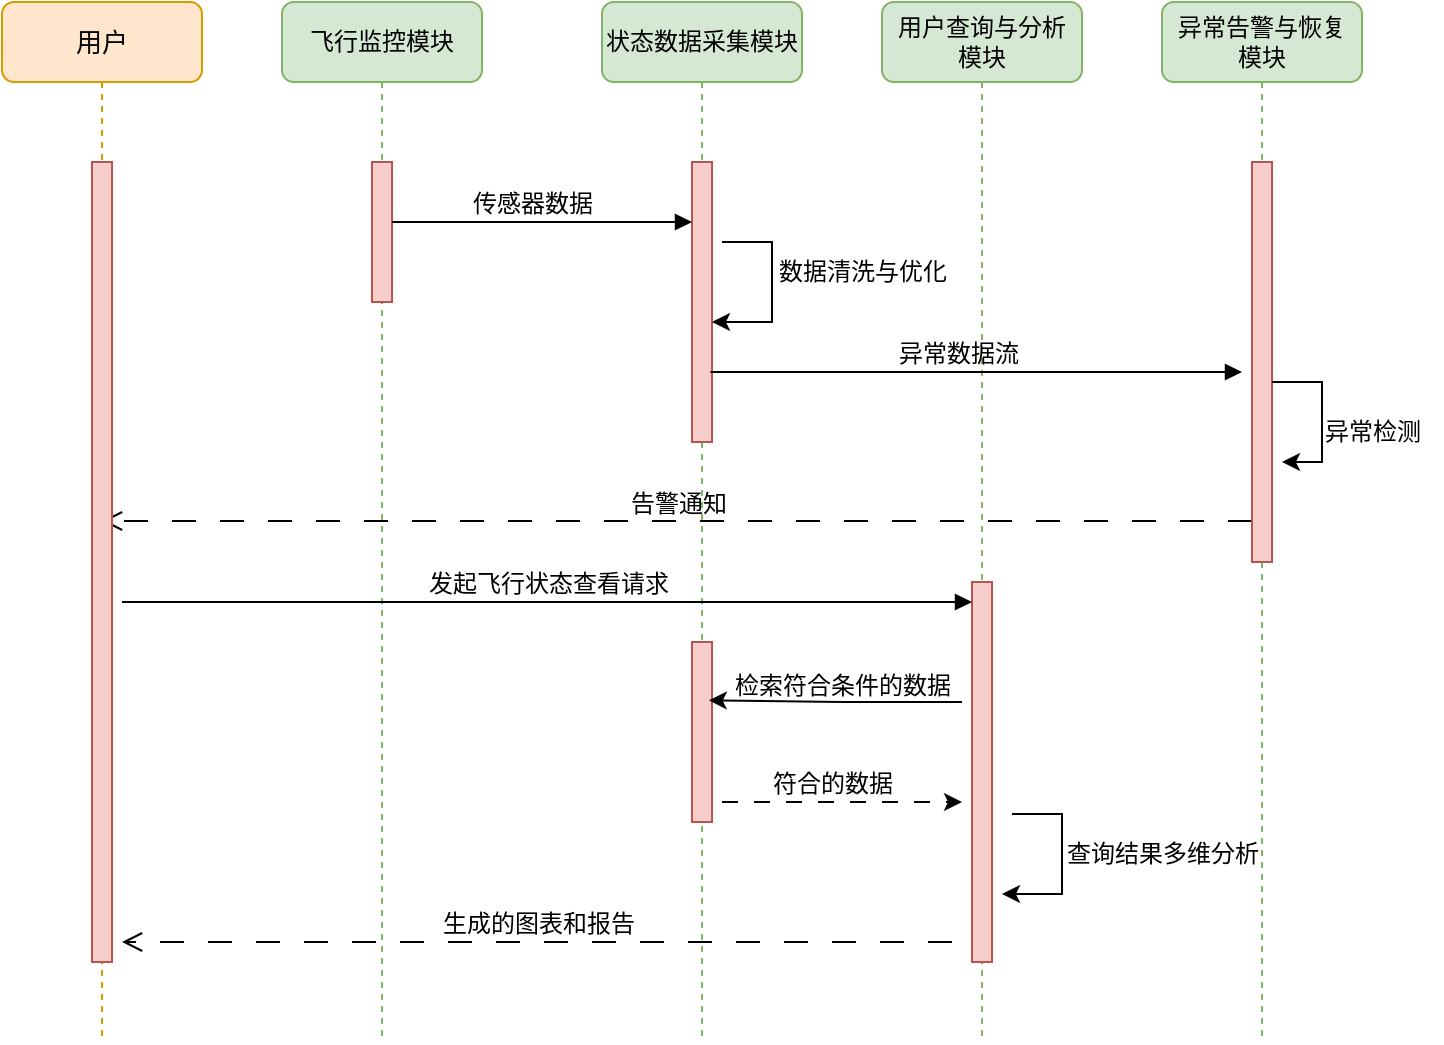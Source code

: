 <mxfile version="26.0.2">
  <diagram name="Page-1" id="sjYibn3fDWREO6SPm-w_">
    <mxGraphModel dx="1794" dy="853" grid="1" gridSize="10" guides="1" tooltips="1" connect="1" arrows="1" fold="1" page="1" pageScale="1" pageWidth="827" pageHeight="1169" math="0" shadow="0">
      <root>
        <mxCell id="0" />
        <mxCell id="1" parent="0" />
        <mxCell id="uq_grt6JQqKApgTmWYCJ-1" value="飞行监控模块" style="shape=umlLifeline;perimeter=lifelinePerimeter;whiteSpace=wrap;html=1;container=1;collapsible=0;recursiveResize=0;outlineConnect=0;rounded=1;shadow=0;comic=0;labelBackgroundColor=none;strokeWidth=1;fontFamily=Verdana;fontSize=12;align=center;fillColor=#d5e8d4;strokeColor=#82b366;" parent="1" vertex="1">
          <mxGeometry x="180" y="40" width="100" height="520" as="geometry" />
        </mxCell>
        <mxCell id="uq_grt6JQqKApgTmWYCJ-2" value="" style="html=1;points=[];perimeter=orthogonalPerimeter;rounded=0;shadow=0;comic=0;labelBackgroundColor=none;strokeWidth=1;fontFamily=Verdana;fontSize=12;align=center;fillColor=#f8cecc;strokeColor=#b85450;" parent="uq_grt6JQqKApgTmWYCJ-1" vertex="1">
          <mxGeometry x="45" y="80" width="10" height="70" as="geometry" />
        </mxCell>
        <mxCell id="uq_grt6JQqKApgTmWYCJ-5" value="状态数据采集&lt;span style=&quot;background-color: transparent; color: light-dark(rgb(0, 0, 0), rgb(255, 255, 255));&quot;&gt;模块&lt;/span&gt;" style="shape=umlLifeline;perimeter=lifelinePerimeter;whiteSpace=wrap;html=1;container=1;collapsible=0;recursiveResize=0;outlineConnect=0;rounded=1;shadow=0;comic=0;labelBackgroundColor=none;strokeWidth=1;fontFamily=Verdana;fontSize=12;align=center;fillColor=#d5e8d4;strokeColor=#82b366;" parent="1" vertex="1">
          <mxGeometry x="340" y="40" width="100" height="520" as="geometry" />
        </mxCell>
        <mxCell id="uq_grt6JQqKApgTmWYCJ-6" value="" style="html=1;points=[];perimeter=orthogonalPerimeter;rounded=0;shadow=0;comic=0;labelBackgroundColor=none;strokeWidth=1;fontFamily=Verdana;fontSize=12;align=center;fillColor=#f8cecc;strokeColor=#b85450;" parent="uq_grt6JQqKApgTmWYCJ-5" vertex="1">
          <mxGeometry x="45" y="80" width="10" height="140" as="geometry" />
        </mxCell>
        <mxCell id="uq_grt6JQqKApgTmWYCJ-7" value="" style="endArrow=classic;html=1;rounded=0;" parent="uq_grt6JQqKApgTmWYCJ-5" edge="1">
          <mxGeometry width="50" height="50" relative="1" as="geometry">
            <mxPoint x="60" y="120" as="sourcePoint" />
            <mxPoint x="55" y="160" as="targetPoint" />
            <Array as="points">
              <mxPoint x="85" y="120" />
              <mxPoint x="85" y="160" />
            </Array>
          </mxGeometry>
        </mxCell>
        <mxCell id="uq_grt6JQqKApgTmWYCJ-25" value="告警通知" style="html=1;verticalAlign=bottom;endArrow=open;dashed=1;endSize=8;labelBackgroundColor=none;fontFamily=Verdana;fontSize=12;edgeStyle=elbowEdgeStyle;elbow=vertical;dashPattern=12 12;" parent="uq_grt6JQqKApgTmWYCJ-5" edge="1">
          <mxGeometry x="-0.001" relative="1" as="geometry">
            <mxPoint x="-250" y="259.5" as="targetPoint" />
            <Array as="points">
              <mxPoint x="-175" y="259.5" />
              <mxPoint x="-145" y="259.5" />
            </Array>
            <mxPoint x="325" y="259.5" as="sourcePoint" />
            <mxPoint as="offset" />
          </mxGeometry>
        </mxCell>
        <mxCell id="uq_grt6JQqKApgTmWYCJ-30" value="" style="html=1;points=[];perimeter=orthogonalPerimeter;rounded=0;shadow=0;comic=0;labelBackgroundColor=none;strokeWidth=1;fontFamily=Verdana;fontSize=12;align=center;fillColor=#f8cecc;strokeColor=#b85450;" parent="uq_grt6JQqKApgTmWYCJ-5" vertex="1">
          <mxGeometry x="45" y="320" width="10" height="90" as="geometry" />
        </mxCell>
        <mxCell id="uq_grt6JQqKApgTmWYCJ-16" value="生成的图表和报告" style="html=1;verticalAlign=bottom;endArrow=open;dashed=1;endSize=8;labelBackgroundColor=none;fontFamily=Verdana;fontSize=12;edgeStyle=elbowEdgeStyle;elbow=vertical;dashPattern=12 12;" parent="uq_grt6JQqKApgTmWYCJ-5" edge="1">
          <mxGeometry x="-0.001" relative="1" as="geometry">
            <mxPoint x="-240" y="470" as="targetPoint" />
            <Array as="points">
              <mxPoint x="-165" y="470" />
              <mxPoint x="-135" y="470" />
            </Array>
            <mxPoint x="175" y="470" as="sourcePoint" />
            <mxPoint as="offset" />
          </mxGeometry>
        </mxCell>
        <mxCell id="uq_grt6JQqKApgTmWYCJ-8" value="用户查询与分析&lt;div&gt;模块&lt;/div&gt;" style="shape=umlLifeline;perimeter=lifelinePerimeter;whiteSpace=wrap;html=1;container=1;collapsible=0;recursiveResize=0;outlineConnect=0;rounded=1;shadow=0;comic=0;labelBackgroundColor=none;strokeWidth=1;fontFamily=Verdana;fontSize=12;align=center;fillColor=#d5e8d4;strokeColor=#82b366;" parent="1" vertex="1">
          <mxGeometry x="480" y="40" width="100" height="520" as="geometry" />
        </mxCell>
        <mxCell id="uq_grt6JQqKApgTmWYCJ-13" value="" style="html=1;points=[];perimeter=orthogonalPerimeter;rounded=0;shadow=0;comic=0;labelBackgroundColor=none;strokeWidth=1;fontFamily=Verdana;fontSize=12;align=center;fillColor=#f8cecc;strokeColor=#b85450;" parent="uq_grt6JQqKApgTmWYCJ-8" vertex="1">
          <mxGeometry x="45" y="290" width="10" height="190" as="geometry" />
        </mxCell>
        <mxCell id="uq_grt6JQqKApgTmWYCJ-9" value="异常告警与恢复&lt;div&gt;模块&lt;/div&gt;" style="shape=umlLifeline;perimeter=lifelinePerimeter;whiteSpace=wrap;html=1;container=1;collapsible=0;recursiveResize=0;outlineConnect=0;rounded=1;shadow=0;comic=0;labelBackgroundColor=none;strokeWidth=1;fontFamily=Verdana;fontSize=12;align=center;fillColor=#d5e8d4;strokeColor=#82b366;" parent="1" vertex="1">
          <mxGeometry x="620" y="40" width="100" height="520" as="geometry" />
        </mxCell>
        <mxCell id="uq_grt6JQqKApgTmWYCJ-15" value="" style="html=1;points=[];perimeter=orthogonalPerimeter;rounded=0;shadow=0;comic=0;labelBackgroundColor=none;strokeWidth=1;fontFamily=Verdana;fontSize=12;align=center;fillColor=#f8cecc;strokeColor=#b85450;" parent="uq_grt6JQqKApgTmWYCJ-9" vertex="1">
          <mxGeometry x="45" y="80" width="10" height="200" as="geometry" />
        </mxCell>
        <mxCell id="uq_grt6JQqKApgTmWYCJ-10" value="&lt;font style=&quot;font-size: 13px;&quot;&gt;用户&lt;/font&gt;" style="shape=umlLifeline;perimeter=lifelinePerimeter;whiteSpace=wrap;html=1;container=1;collapsible=0;recursiveResize=0;outlineConnect=0;rounded=1;shadow=0;comic=0;labelBackgroundColor=none;strokeWidth=1;fontFamily=Verdana;fontSize=12;align=center;fillColor=#ffe6cc;strokeColor=#d79b00;" parent="1" vertex="1">
          <mxGeometry x="40" y="40" width="100" height="520" as="geometry" />
        </mxCell>
        <mxCell id="uq_grt6JQqKApgTmWYCJ-11" value="" style="html=1;points=[];perimeter=orthogonalPerimeter;rounded=0;shadow=0;comic=0;labelBackgroundColor=none;strokeWidth=1;fontFamily=Verdana;fontSize=12;align=center;fillColor=#f8cecc;strokeColor=#b85450;" parent="uq_grt6JQqKApgTmWYCJ-10" vertex="1">
          <mxGeometry x="45" y="80" width="10" height="400" as="geometry" />
        </mxCell>
        <mxCell id="uq_grt6JQqKApgTmWYCJ-18" value="数据清洗与优化" style="text;html=1;align=center;verticalAlign=middle;resizable=0;points=[];autosize=1;strokeColor=none;fillColor=none;" parent="1" vertex="1">
          <mxGeometry x="415" y="160" width="110" height="30" as="geometry" />
        </mxCell>
        <mxCell id="uq_grt6JQqKApgTmWYCJ-4" value="&lt;span style=&quot;font-family: Helvetica;&quot;&gt;传感器数据&lt;/span&gt;" style="html=1;verticalAlign=bottom;endArrow=block;entryX=0;entryY=0;labelBackgroundColor=none;fontFamily=Verdana;fontSize=12;edgeStyle=elbowEdgeStyle;elbow=vertical;" parent="1" edge="1">
          <mxGeometry x="-0.067" relative="1" as="geometry">
            <mxPoint x="235" y="150" as="sourcePoint" />
            <mxPoint x="385" y="150.0" as="targetPoint" />
            <mxPoint as="offset" />
          </mxGeometry>
        </mxCell>
        <mxCell id="uq_grt6JQqKApgTmWYCJ-24" value="&lt;span style=&quot;font-family: Helvetica;&quot;&gt;异常数据流&lt;/span&gt;" style="html=1;verticalAlign=bottom;endArrow=block;labelBackgroundColor=none;fontFamily=Verdana;fontSize=12;edgeStyle=elbowEdgeStyle;elbow=vertical;exitX=0.92;exitY=0.75;exitDx=0;exitDy=0;exitPerimeter=0;" parent="1" source="uq_grt6JQqKApgTmWYCJ-6" edge="1">
          <mxGeometry x="-0.07" relative="1" as="geometry">
            <mxPoint x="430" y="230" as="sourcePoint" />
            <mxPoint x="660" y="225" as="targetPoint" />
            <mxPoint as="offset" />
          </mxGeometry>
        </mxCell>
        <mxCell id="uq_grt6JQqKApgTmWYCJ-28" value="" style="endArrow=classic;html=1;rounded=0;" parent="1" edge="1">
          <mxGeometry width="50" height="50" relative="1" as="geometry">
            <mxPoint x="675" y="230" as="sourcePoint" />
            <mxPoint x="680" y="270" as="targetPoint" />
            <Array as="points">
              <mxPoint x="700" y="230" />
              <mxPoint x="700" y="270" />
            </Array>
          </mxGeometry>
        </mxCell>
        <mxCell id="uq_grt6JQqKApgTmWYCJ-29" value="异常检测" style="text;html=1;align=center;verticalAlign=middle;resizable=0;points=[];autosize=1;strokeColor=none;fillColor=none;" parent="1" vertex="1">
          <mxGeometry x="690" y="240" width="70" height="30" as="geometry" />
        </mxCell>
        <mxCell id="uq_grt6JQqKApgTmWYCJ-12" value="发起飞行状态查看请求" style="html=1;verticalAlign=bottom;endArrow=block;labelBackgroundColor=none;fontFamily=Verdana;fontSize=12;edgeStyle=elbowEdgeStyle;elbow=vertical;" parent="1" edge="1">
          <mxGeometry relative="1" as="geometry">
            <mxPoint x="100" y="340" as="sourcePoint" />
            <mxPoint x="525" y="340" as="targetPoint" />
            <mxPoint as="offset" />
          </mxGeometry>
        </mxCell>
        <mxCell id="uq_grt6JQqKApgTmWYCJ-31" value="" style="endArrow=classic;html=1;rounded=0;entryX=0.84;entryY=0.324;entryDx=0;entryDy=0;entryPerimeter=0;" parent="1" target="uq_grt6JQqKApgTmWYCJ-30" edge="1">
          <mxGeometry width="50" height="50" relative="1" as="geometry">
            <mxPoint x="520" y="390" as="sourcePoint" />
            <mxPoint x="400" y="390" as="targetPoint" />
            <Array as="points">
              <mxPoint x="460" y="390" />
            </Array>
          </mxGeometry>
        </mxCell>
        <mxCell id="uq_grt6JQqKApgTmWYCJ-32" value="检索符合条件的数据" style="text;html=1;align=center;verticalAlign=middle;resizable=0;points=[];autosize=1;strokeColor=none;fillColor=none;" parent="1" vertex="1">
          <mxGeometry x="395" y="367" width="130" height="30" as="geometry" />
        </mxCell>
        <mxCell id="uq_grt6JQqKApgTmWYCJ-34" value="" style="endArrow=classic;html=1;rounded=0;dashed=1;dashPattern=8 8;" parent="1" edge="1">
          <mxGeometry width="50" height="50" relative="1" as="geometry">
            <mxPoint x="400" y="440" as="sourcePoint" />
            <mxPoint x="520" y="440" as="targetPoint" />
            <Array as="points">
              <mxPoint x="460" y="440" />
            </Array>
          </mxGeometry>
        </mxCell>
        <mxCell id="uq_grt6JQqKApgTmWYCJ-35" value="符合的数据" style="text;html=1;align=center;verticalAlign=middle;resizable=0;points=[];autosize=1;strokeColor=none;fillColor=none;" parent="1" vertex="1">
          <mxGeometry x="415" y="416" width="80" height="30" as="geometry" />
        </mxCell>
        <mxCell id="uq_grt6JQqKApgTmWYCJ-39" value="" style="endArrow=classic;html=1;rounded=0;" parent="1" edge="1">
          <mxGeometry width="50" height="50" relative="1" as="geometry">
            <mxPoint x="545" y="446" as="sourcePoint" />
            <mxPoint x="540" y="486" as="targetPoint" />
            <Array as="points">
              <mxPoint x="570" y="446" />
              <mxPoint x="570" y="486" />
            </Array>
          </mxGeometry>
        </mxCell>
        <mxCell id="uq_grt6JQqKApgTmWYCJ-40" value="查询结果多维分析" style="text;html=1;align=center;verticalAlign=middle;resizable=0;points=[];autosize=1;strokeColor=none;fillColor=none;" parent="1" vertex="1">
          <mxGeometry x="560" y="451" width="120" height="30" as="geometry" />
        </mxCell>
      </root>
    </mxGraphModel>
  </diagram>
</mxfile>
